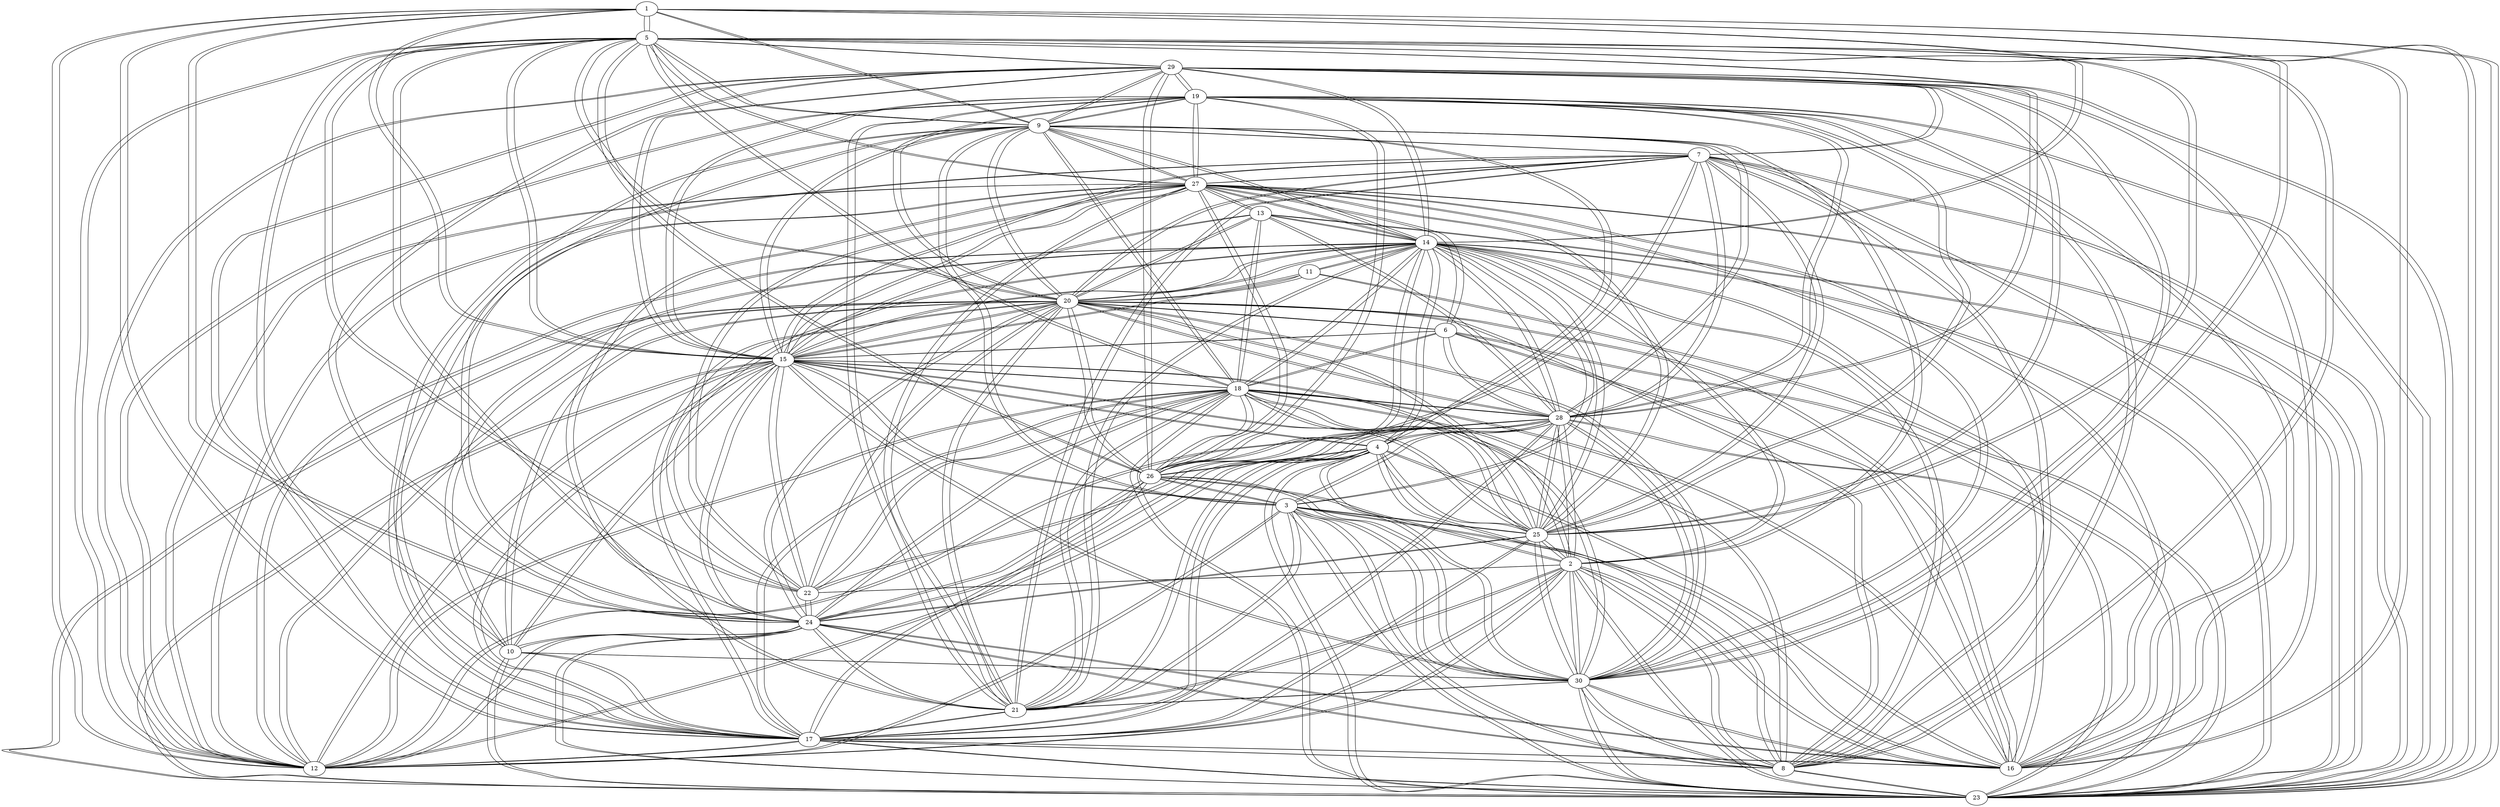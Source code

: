 graph x {
1 -- 5
1 -- 9
1 -- 12
1 -- 14
1 -- 15
1 -- 17
1 -- 23
1 -- 24
1 -- 30
2 -- 8
2 -- 9
2 -- 12
2 -- 14
2 -- 15
2 -- 16
2 -- 17
2 -- 21
2 -- 22
2 -- 23
2 -- 25
2 -- 26
2 -- 28
2 -- 30
3 -- 8
3 -- 9
3 -- 12
3 -- 14
3 -- 15
3 -- 16
3 -- 21
3 -- 23
3 -- 25
3 -- 26
3 -- 28
3 -- 30
4 -- 8
4 -- 9
4 -- 12
4 -- 14
4 -- 15
4 -- 16
4 -- 17
4 -- 21
4 -- 23
4 -- 25
4 -- 26
4 -- 28
4 -- 30
5 -- 1
5 -- 8
5 -- 9
5 -- 10
5 -- 12
5 -- 15
5 -- 16
5 -- 18
5 -- 20
5 -- 21
5 -- 22
5 -- 23
5 -- 25
5 -- 26
5 -- 27
5 -- 28
5 -- 29
6 -- 15
6 -- 16
6 -- 18
6 -- 20
6 -- 23
6 -- 27
6 -- 28
7 -- 8
7 -- 9
7 -- 12
7 -- 15
7 -- 16
7 -- 20
7 -- 21
7 -- 23
7 -- 25
7 -- 26
7 -- 27
7 -- 28
7 -- 29
8 -- 2
8 -- 3
8 -- 4
8 -- 5
8 -- 7
8 -- 14
8 -- 17
8 -- 18
8 -- 19
8 -- 20
8 -- 23
8 -- 24
8 -- 30
9 -- 1
9 -- 2
9 -- 3
9 -- 4
9 -- 5
9 -- 7
9 -- 14
9 -- 15
9 -- 17
9 -- 18
9 -- 19
9 -- 20
9 -- 24
9 -- 27
9 -- 28
9 -- 29
10 -- 5
10 -- 14
10 -- 15
10 -- 17
10 -- 20
10 -- 23
10 -- 24
10 -- 30
11 -- 14
11 -- 15
11 -- 20
11 -- 23
12 -- 1
12 -- 2
12 -- 3
12 -- 4
12 -- 5
12 -- 7
12 -- 14
12 -- 15
12 -- 17
12 -- 18
12 -- 19
12 -- 20
12 -- 24
12 -- 27
12 -- 28
12 -- 29
13 -- 14
13 -- 15
13 -- 18
13 -- 20
13 -- 23
13 -- 27
13 -- 28
14 -- 1
14 -- 2
14 -- 3
14 -- 4
14 -- 8
14 -- 9
14 -- 10
14 -- 11
14 -- 12
14 -- 13
14 -- 15
14 -- 16
14 -- 18
14 -- 20
14 -- 21
14 -- 22
14 -- 23
14 -- 25
14 -- 26
14 -- 27
14 -- 28
14 -- 29
15 -- 1
15 -- 2
15 -- 3
15 -- 4
15 -- 5
15 -- 6
15 -- 7
15 -- 9
15 -- 10
15 -- 11
15 -- 12
15 -- 13
15 -- 14
15 -- 17
15 -- 18
15 -- 19
15 -- 20
15 -- 22
15 -- 23
15 -- 24
15 -- 25
15 -- 27
15 -- 29
15 -- 30
16 -- 2
16 -- 3
16 -- 4
16 -- 5
16 -- 6
16 -- 7
16 -- 14
16 -- 17
16 -- 18
16 -- 19
16 -- 20
16 -- 24
16 -- 27
16 -- 29
16 -- 30
17 -- 1
17 -- 2
17 -- 4
17 -- 8
17 -- 9
17 -- 10
17 -- 12
17 -- 15
17 -- 16
17 -- 18
17 -- 20
17 -- 21
17 -- 23
17 -- 25
17 -- 26
17 -- 27
17 -- 28
17 -- 29
18 -- 5
18 -- 6
18 -- 8
18 -- 9
18 -- 12
18 -- 13
18 -- 14
18 -- 15
18 -- 16
18 -- 17
18 -- 21
18 -- 22
18 -- 23
18 -- 24
18 -- 25
18 -- 26
18 -- 28
18 -- 30
19 -- 8
19 -- 9
19 -- 12
19 -- 15
19 -- 16
19 -- 20
19 -- 21
19 -- 23
19 -- 25
19 -- 26
19 -- 27
19 -- 28
19 -- 29
20 -- 5
20 -- 6
20 -- 7
20 -- 8
20 -- 9
20 -- 10
20 -- 11
20 -- 12
20 -- 13
20 -- 14
20 -- 15
20 -- 16
20 -- 17
20 -- 19
20 -- 21
20 -- 22
20 -- 23
20 -- 24
20 -- 25
20 -- 26
20 -- 28
20 -- 30
21 -- 2
21 -- 3
21 -- 4
21 -- 5
21 -- 7
21 -- 14
21 -- 17
21 -- 18
21 -- 19
21 -- 20
21 -- 24
21 -- 27
21 -- 30
22 -- 2
22 -- 5
22 -- 14
22 -- 15
22 -- 18
22 -- 20
22 -- 24
22 -- 27
22 -- 28
23 -- 1
23 -- 2
23 -- 3
23 -- 4
23 -- 5
23 -- 6
23 -- 7
23 -- 8
23 -- 10
23 -- 11
23 -- 13
23 -- 14
23 -- 15
23 -- 17
23 -- 18
23 -- 19
23 -- 20
23 -- 24
23 -- 27
23 -- 28
23 -- 29
23 -- 30
24 -- 1
24 -- 8
24 -- 9
24 -- 10
24 -- 12
24 -- 15
24 -- 16
24 -- 18
24 -- 20
24 -- 21
24 -- 22
24 -- 23
24 -- 25
24 -- 26
24 -- 27
24 -- 28
24 -- 29
25 -- 2
25 -- 3
25 -- 4
25 -- 5
25 -- 7
25 -- 14
25 -- 15
25 -- 17
25 -- 18
25 -- 19
25 -- 20
25 -- 24
25 -- 27
25 -- 28
25 -- 29
25 -- 30
26 -- 2
26 -- 3
26 -- 4
26 -- 5
26 -- 7
26 -- 14
26 -- 17
26 -- 18
26 -- 19
26 -- 20
26 -- 24
26 -- 27
26 -- 29
26 -- 30
27 -- 5
27 -- 6
27 -- 7
27 -- 9
27 -- 12
27 -- 13
27 -- 14
27 -- 15
27 -- 16
27 -- 17
27 -- 19
27 -- 21
27 -- 22
27 -- 23
27 -- 24
27 -- 25
27 -- 26
27 -- 30
28 -- 2
28 -- 3
28 -- 4
28 -- 5
28 -- 6
28 -- 7
28 -- 9
28 -- 12
28 -- 13
28 -- 14
28 -- 17
28 -- 18
28 -- 19
28 -- 20
28 -- 22
28 -- 23
28 -- 24
28 -- 25
28 -- 30
29 -- 5
29 -- 7
29 -- 9
29 -- 12
29 -- 14
29 -- 15
29 -- 16
29 -- 17
29 -- 19
29 -- 23
29 -- 24
29 -- 25
29 -- 26
29 -- 30
30 -- 1
30 -- 2
30 -- 3
30 -- 4
30 -- 8
30 -- 10
30 -- 15
30 -- 16
30 -- 18
30 -- 20
30 -- 21
30 -- 23
30 -- 25
30 -- 26
30 -- 27
30 -- 28
30 -- 29
}